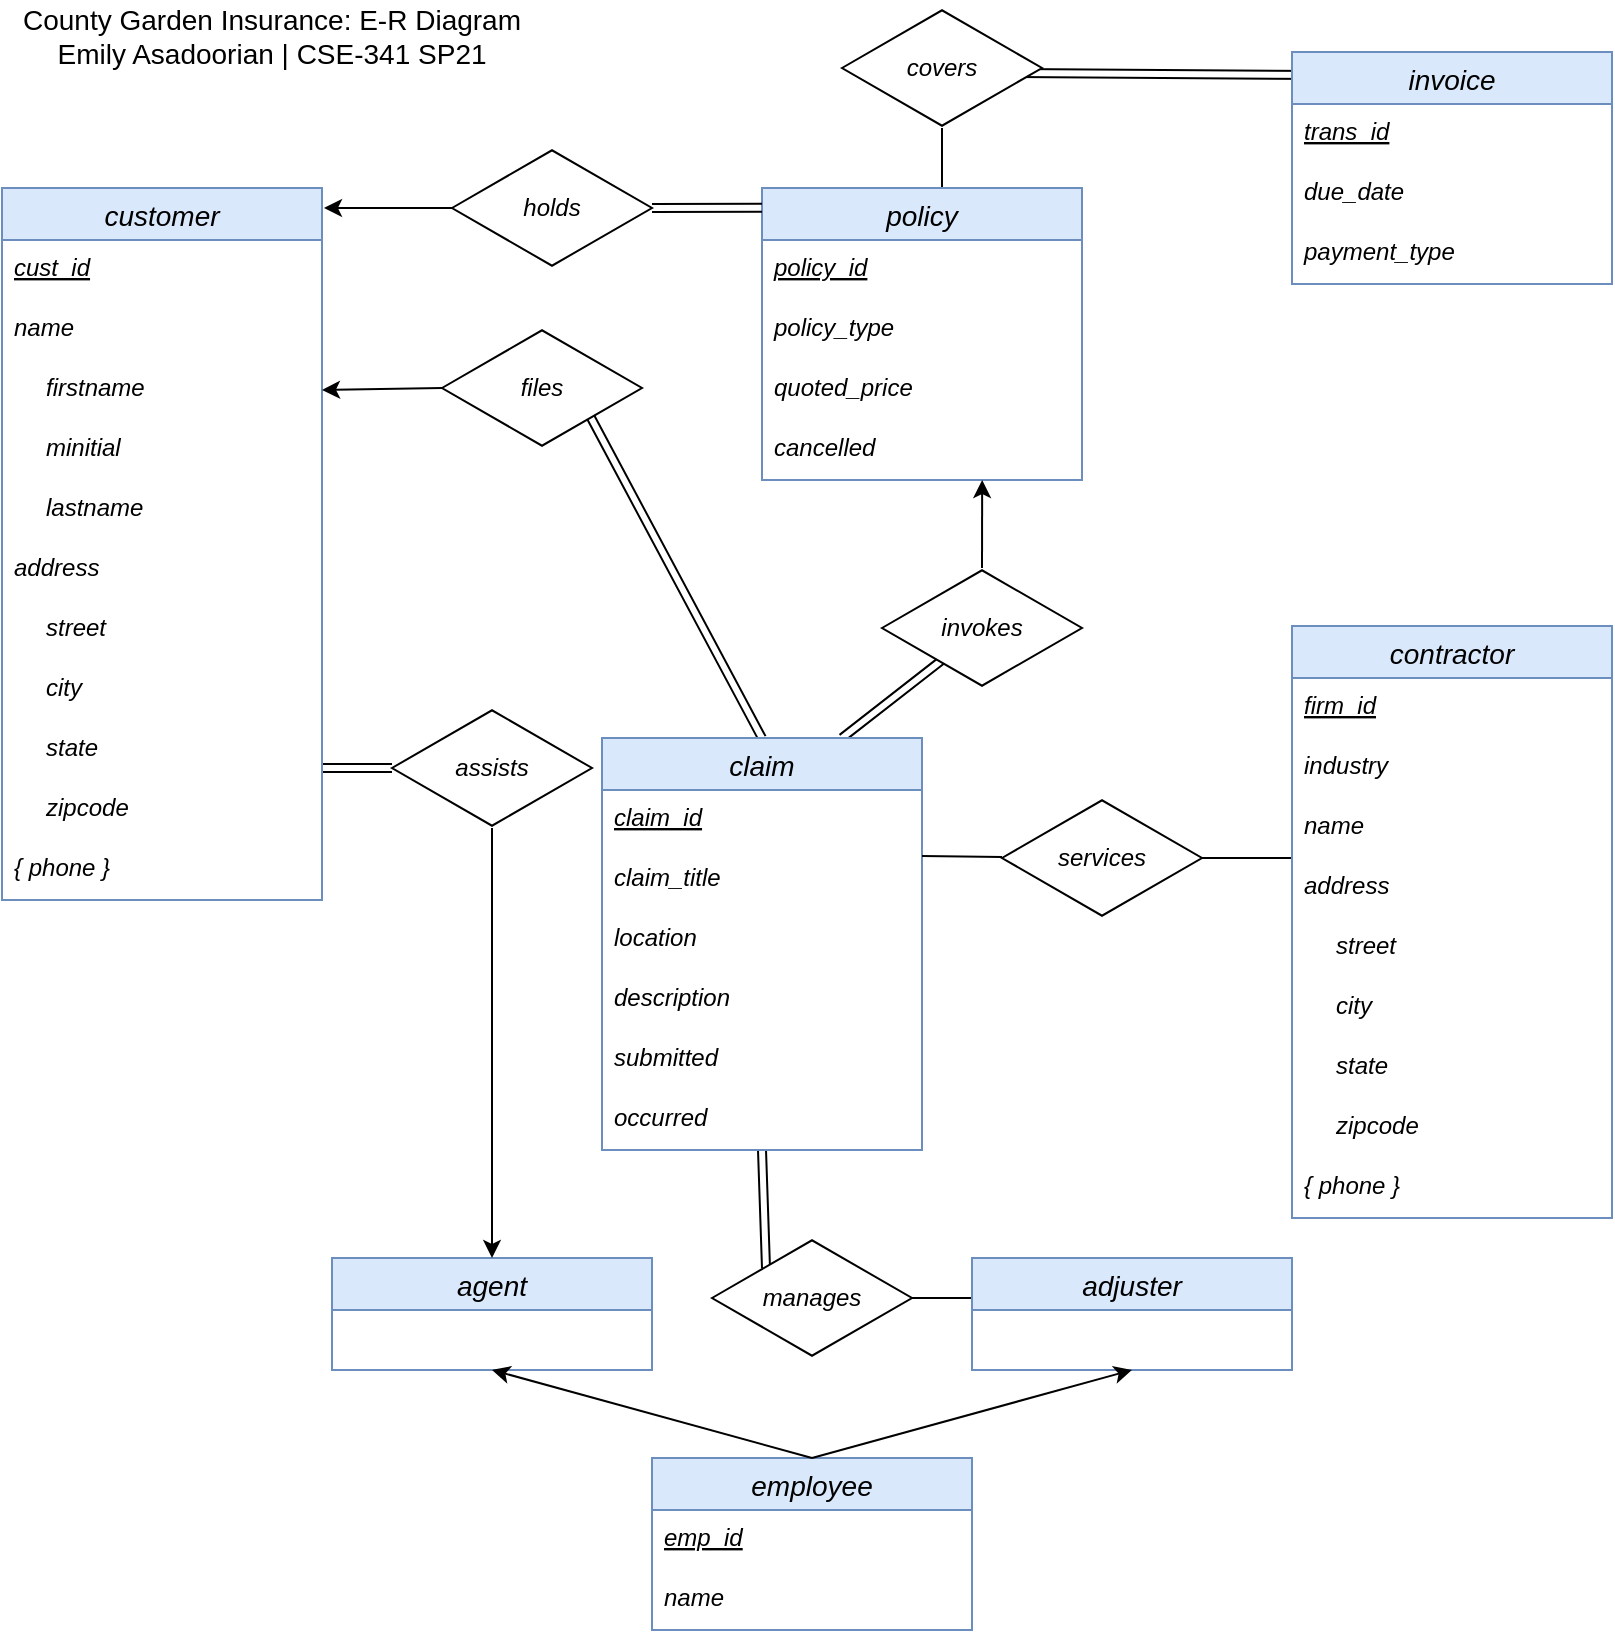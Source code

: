 <mxfile version="14.4.2" type="device"><diagram id="R2lEEEUBdFMjLlhIrx00" name="Page-1"><mxGraphModel dx="1213" dy="750" grid="1" gridSize="10" guides="1" tooltips="1" connect="1" arrows="1" fold="1" page="1" pageScale="1" pageWidth="850" pageHeight="1100" math="0" shadow="0" extFonts="Permanent Marker^https://fonts.googleapis.com/css?family=Permanent+Marker"><root><mxCell id="0"/><mxCell id="1" parent="0"/><mxCell id="RvAxAFnvMs2Ia5hlc790-90" value="" style="shape=link;html=1;entryX=0.3;entryY=0.767;entryDx=0;entryDy=0;entryPerimeter=0;exitX=0.75;exitY=0;exitDx=0;exitDy=0;" edge="1" parent="1" source="RvAxAFnvMs2Ia5hlc790-43" target="RvAxAFnvMs2Ia5hlc790-89"><mxGeometry width="100" relative="1" as="geometry"><mxPoint x="380" y="430" as="sourcePoint"/><mxPoint x="480" y="430" as="targetPoint"/></mxGeometry></mxCell><mxCell id="RvAxAFnvMs2Ia5hlc790-54" value="" style="shape=link;html=1;entryX=0.27;entryY=0.25;entryDx=0;entryDy=0;entryPerimeter=0;exitX=0.5;exitY=1;exitDx=0;exitDy=0;" edge="1" parent="1" source="RvAxAFnvMs2Ia5hlc790-43" target="RvAxAFnvMs2Ia5hlc790-52"><mxGeometry width="100" relative="1" as="geometry"><mxPoint x="402" y="545" as="sourcePoint"/><mxPoint x="641" y="537.02" as="targetPoint"/></mxGeometry></mxCell><mxCell id="RvAxAFnvMs2Ia5hlc790-83" value="" style="endArrow=none;html=1;entryX=0;entryY=1;entryDx=0;entryDy=0;exitX=0.99;exitY=0.5;exitDx=0;exitDy=0;exitPerimeter=0;entryPerimeter=0;" edge="1" parent="1" source="RvAxAFnvMs2Ia5hlc790-81" target="RvAxAFnvMs2Ia5hlc790-71"><mxGeometry width="50" height="50" relative="1" as="geometry"><mxPoint x="400" y="505" as="sourcePoint"/><mxPoint x="450" y="455" as="targetPoint"/></mxGeometry></mxCell><mxCell id="RvAxAFnvMs2Ia5hlc790-53" value="" style="endArrow=none;html=1;exitX=0.98;exitY=0.5;exitDx=0;exitDy=0;exitPerimeter=0;" edge="1" parent="1" source="RvAxAFnvMs2Ia5hlc790-52"><mxGeometry width="50" height="50" relative="1" as="geometry"><mxPoint x="400" y="565" as="sourcePoint"/><mxPoint x="505" y="655" as="targetPoint"/></mxGeometry></mxCell><mxCell id="RvAxAFnvMs2Ia5hlc790-25" value="" style="shape=link;html=1;entryX=0;entryY=0.5;entryDx=0;entryDy=0;entryPerimeter=0;" edge="1" parent="1" target="RvAxAFnvMs2Ia5hlc790-19"><mxGeometry width="100" relative="1" as="geometry"><mxPoint x="180" y="390" as="sourcePoint"/><mxPoint x="265" y="535" as="targetPoint"/></mxGeometry></mxCell><mxCell id="RvAxAFnvMs2Ia5hlc790-57" value="" style="shape=link;html=1;entryX=0.094;entryY=0.099;entryDx=0;entryDy=0;entryPerimeter=0;exitX=0.8;exitY=0.542;exitDx=0;exitDy=0;exitPerimeter=0;" edge="1" parent="1" source="RvAxAFnvMs2Ia5hlc790-42" target="RvAxAFnvMs2Ia5hlc790-37"><mxGeometry width="100" relative="1" as="geometry"><mxPoint x="660" y="190" as="sourcePoint"/><mxPoint x="760" y="190" as="targetPoint"/></mxGeometry></mxCell><mxCell id="RvAxAFnvMs2Ia5hlc790-55" value="" style="endArrow=none;html=1;entryX=0.5;entryY=1;entryDx=0;entryDy=0;entryPerimeter=0;" edge="1" parent="1" target="RvAxAFnvMs2Ia5hlc790-42"><mxGeometry width="50" height="50" relative="1" as="geometry"><mxPoint x="490" y="100" as="sourcePoint"/><mxPoint x="493" y="66" as="targetPoint"/></mxGeometry></mxCell><mxCell id="RvAxAFnvMs2Ia5hlc790-48" value="" style="shape=link;html=1;exitX=0.74;exitY=0.733;exitDx=0;exitDy=0;exitPerimeter=0;entryX=0.5;entryY=0;entryDx=0;entryDy=0;" edge="1" parent="1" source="RvAxAFnvMs2Ia5hlc790-47" target="RvAxAFnvMs2Ia5hlc790-43"><mxGeometry width="100" relative="1" as="geometry"><mxPoint x="380" y="440" as="sourcePoint"/><mxPoint x="439" y="410" as="targetPoint"/></mxGeometry></mxCell><mxCell id="RvAxAFnvMs2Ia5hlc790-10" value="agent" style="swimlane;fontStyle=2;childLayout=stackLayout;horizontal=1;startSize=26;horizontalStack=0;resizeParent=1;resizeParentMax=0;resizeLast=0;collapsible=1;marginBottom=0;align=center;fontSize=14;fillColor=#dae8fc;strokeColor=#6c8ebf;" vertex="1" parent="1"><mxGeometry x="185" y="635" width="160" height="56" as="geometry"/></mxCell><mxCell id="RvAxAFnvMs2Ia5hlc790-13" value="employee" style="swimlane;fontStyle=2;childLayout=stackLayout;horizontal=1;startSize=26;horizontalStack=0;resizeParent=1;resizeParentMax=0;resizeLast=0;collapsible=1;marginBottom=0;align=center;fontSize=14;fillColor=#dae8fc;strokeColor=#6c8ebf;" vertex="1" parent="1"><mxGeometry x="345" y="735" width="160" height="86" as="geometry"/></mxCell><mxCell id="RvAxAFnvMs2Ia5hlc790-14" value="emp_id" style="text;strokeColor=none;fillColor=none;spacingLeft=4;spacingRight=4;overflow=hidden;rotatable=0;points=[[0,0.5],[1,0.5]];portConstraint=eastwest;fontSize=12;fontStyle=6" vertex="1" parent="RvAxAFnvMs2Ia5hlc790-13"><mxGeometry y="26" width="160" height="30" as="geometry"/></mxCell><mxCell id="RvAxAFnvMs2Ia5hlc790-15" value="name&#xA;" style="text;strokeColor=none;fillColor=none;spacingLeft=4;spacingRight=4;overflow=hidden;rotatable=0;points=[[0,0.5],[1,0.5]];portConstraint=eastwest;fontSize=12;fontStyle=2" vertex="1" parent="RvAxAFnvMs2Ia5hlc790-13"><mxGeometry y="56" width="160" height="30" as="geometry"/></mxCell><mxCell id="RvAxAFnvMs2Ia5hlc790-16" value="adjuster" style="swimlane;fontStyle=2;childLayout=stackLayout;horizontal=1;startSize=26;horizontalStack=0;resizeParent=1;resizeParentMax=0;resizeLast=0;collapsible=1;marginBottom=0;align=center;fontSize=14;fillColor=#dae8fc;strokeColor=#6c8ebf;" vertex="1" parent="1"><mxGeometry x="505" y="635" width="160" height="56" as="geometry"/></mxCell><mxCell id="RvAxAFnvMs2Ia5hlc790-19" value="&lt;i&gt;assists&lt;/i&gt;" style="html=1;whiteSpace=wrap;aspect=fixed;shape=isoRectangle;" vertex="1" parent="1"><mxGeometry x="215" y="360" width="100" height="60" as="geometry"/></mxCell><mxCell id="RvAxAFnvMs2Ia5hlc790-27" value="" style="endArrow=classic;html=1;exitX=0.5;exitY=0;exitDx=0;exitDy=0;entryX=0.5;entryY=1;entryDx=0;entryDy=0;" edge="1" parent="1" source="RvAxAFnvMs2Ia5hlc790-13" target="RvAxAFnvMs2Ia5hlc790-16"><mxGeometry width="50" height="50" relative="1" as="geometry"><mxPoint x="425" y="725" as="sourcePoint"/><mxPoint x="465" y="585" as="targetPoint"/></mxGeometry></mxCell><mxCell id="RvAxAFnvMs2Ia5hlc790-28" value="" style="endArrow=classic;html=1;entryX=0.5;entryY=1;entryDx=0;entryDy=0;" edge="1" parent="1" target="RvAxAFnvMs2Ia5hlc790-10"><mxGeometry width="50" height="50" relative="1" as="geometry"><mxPoint x="425" y="735" as="sourcePoint"/><mxPoint x="465" y="585" as="targetPoint"/></mxGeometry></mxCell><mxCell id="RvAxAFnvMs2Ia5hlc790-34" value="policy" style="swimlane;fontStyle=2;childLayout=stackLayout;horizontal=1;startSize=26;horizontalStack=0;resizeParent=1;resizeParentMax=0;resizeLast=0;collapsible=1;marginBottom=0;align=center;fontSize=14;fillColor=#dae8fc;strokeColor=#6c8ebf;" vertex="1" parent="1"><mxGeometry x="400" y="100" width="160" height="146" as="geometry"/></mxCell><mxCell id="RvAxAFnvMs2Ia5hlc790-35" value="policy_id" style="text;strokeColor=none;fillColor=none;spacingLeft=4;spacingRight=4;overflow=hidden;rotatable=0;points=[[0,0.5],[1,0.5]];portConstraint=eastwest;fontSize=12;fontStyle=6" vertex="1" parent="RvAxAFnvMs2Ia5hlc790-34"><mxGeometry y="26" width="160" height="30" as="geometry"/></mxCell><mxCell id="RvAxAFnvMs2Ia5hlc790-36" value="policy_type" style="text;strokeColor=none;fillColor=none;spacingLeft=4;spacingRight=4;overflow=hidden;rotatable=0;points=[[0,0.5],[1,0.5]];portConstraint=eastwest;fontSize=12;fontStyle=2" vertex="1" parent="RvAxAFnvMs2Ia5hlc790-34"><mxGeometry y="56" width="160" height="30" as="geometry"/></mxCell><mxCell id="RvAxAFnvMs2Ia5hlc790-56" value="quoted_price" style="text;strokeColor=none;fillColor=none;spacingLeft=4;spacingRight=4;overflow=hidden;rotatable=0;points=[[0,0.5],[1,0.5]];portConstraint=eastwest;fontSize=12;fontStyle=2" vertex="1" parent="RvAxAFnvMs2Ia5hlc790-34"><mxGeometry y="86" width="160" height="30" as="geometry"/></mxCell><mxCell id="RvAxAFnvMs2Ia5hlc790-87" value="cancelled" style="text;strokeColor=none;fillColor=none;spacingLeft=4;spacingRight=4;overflow=hidden;rotatable=0;points=[[0,0.5],[1,0.5]];portConstraint=eastwest;fontSize=12;fontStyle=2" vertex="1" parent="RvAxAFnvMs2Ia5hlc790-34"><mxGeometry y="116" width="160" height="30" as="geometry"/></mxCell><mxCell id="RvAxAFnvMs2Ia5hlc790-37" value="invoice" style="swimlane;fontStyle=2;childLayout=stackLayout;horizontal=1;startSize=26;horizontalStack=0;resizeParent=1;resizeParentMax=0;resizeLast=0;collapsible=1;marginBottom=0;align=center;fontSize=14;fillColor=#dae8fc;strokeColor=#6c8ebf;" vertex="1" parent="1"><mxGeometry x="665" y="32" width="160" height="116" as="geometry"/></mxCell><mxCell id="RvAxAFnvMs2Ia5hlc790-38" value="trans_id" style="text;strokeColor=none;fillColor=none;spacingLeft=4;spacingRight=4;overflow=hidden;rotatable=0;points=[[0,0.5],[1,0.5]];portConstraint=eastwest;fontSize=12;fontStyle=6" vertex="1" parent="RvAxAFnvMs2Ia5hlc790-37"><mxGeometry y="26" width="160" height="30" as="geometry"/></mxCell><mxCell id="RvAxAFnvMs2Ia5hlc790-88" value="due_date" style="text;strokeColor=none;fillColor=none;spacingLeft=4;spacingRight=4;overflow=hidden;rotatable=0;points=[[0,0.5],[1,0.5]];portConstraint=eastwest;fontSize=12;fontStyle=2" vertex="1" parent="RvAxAFnvMs2Ia5hlc790-37"><mxGeometry y="56" width="160" height="30" as="geometry"/></mxCell><mxCell id="RvAxAFnvMs2Ia5hlc790-39" value="payment_type" style="text;strokeColor=none;fillColor=none;spacingLeft=4;spacingRight=4;overflow=hidden;rotatable=0;points=[[0,0.5],[1,0.5]];portConstraint=eastwest;fontSize=12;fontStyle=2" vertex="1" parent="RvAxAFnvMs2Ia5hlc790-37"><mxGeometry y="86" width="160" height="30" as="geometry"/></mxCell><mxCell id="RvAxAFnvMs2Ia5hlc790-41" value="&lt;i&gt;holds&lt;/i&gt;" style="html=1;whiteSpace=wrap;aspect=fixed;shape=isoRectangle;" vertex="1" parent="1"><mxGeometry x="245" y="80" width="100" height="60" as="geometry"/></mxCell><mxCell id="RvAxAFnvMs2Ia5hlc790-42" value="&lt;i&gt;covers&lt;/i&gt;" style="html=1;whiteSpace=wrap;aspect=fixed;shape=isoRectangle;" vertex="1" parent="1"><mxGeometry x="440" y="10" width="100" height="60" as="geometry"/></mxCell><mxCell id="RvAxAFnvMs2Ia5hlc790-43" value="claim" style="swimlane;fontStyle=2;childLayout=stackLayout;horizontal=1;startSize=26;horizontalStack=0;resizeParent=1;resizeParentMax=0;resizeLast=0;collapsible=1;marginBottom=0;align=center;fontSize=14;fillColor=#dae8fc;strokeColor=#6c8ebf;" vertex="1" parent="1"><mxGeometry x="320" y="375" width="160" height="206" as="geometry"/></mxCell><mxCell id="RvAxAFnvMs2Ia5hlc790-44" value="claim_id" style="text;strokeColor=none;fillColor=none;spacingLeft=4;spacingRight=4;overflow=hidden;rotatable=0;points=[[0,0.5],[1,0.5]];portConstraint=eastwest;fontSize=12;fontStyle=6" vertex="1" parent="RvAxAFnvMs2Ia5hlc790-43"><mxGeometry y="26" width="160" height="30" as="geometry"/></mxCell><mxCell id="RvAxAFnvMs2Ia5hlc790-45" value="claim_title" style="text;strokeColor=none;fillColor=none;spacingLeft=4;spacingRight=4;overflow=hidden;rotatable=0;points=[[0,0.5],[1,0.5]];portConstraint=eastwest;fontSize=12;fontStyle=2" vertex="1" parent="RvAxAFnvMs2Ia5hlc790-43"><mxGeometry y="56" width="160" height="30" as="geometry"/></mxCell><mxCell id="RvAxAFnvMs2Ia5hlc790-92" value="location" style="text;strokeColor=none;fillColor=none;spacingLeft=4;spacingRight=4;overflow=hidden;rotatable=0;points=[[0,0.5],[1,0.5]];portConstraint=eastwest;fontSize=12;fontStyle=2" vertex="1" parent="RvAxAFnvMs2Ia5hlc790-43"><mxGeometry y="86" width="160" height="30" as="geometry"/></mxCell><mxCell id="RvAxAFnvMs2Ia5hlc790-46" value="description" style="text;strokeColor=none;fillColor=none;spacingLeft=4;spacingRight=4;overflow=hidden;rotatable=0;points=[[0,0.5],[1,0.5]];portConstraint=eastwest;fontSize=12;fontStyle=2" vertex="1" parent="RvAxAFnvMs2Ia5hlc790-43"><mxGeometry y="116" width="160" height="30" as="geometry"/></mxCell><mxCell id="RvAxAFnvMs2Ia5hlc790-67" value="submitted" style="text;strokeColor=none;fillColor=none;spacingLeft=4;spacingRight=4;overflow=hidden;rotatable=0;points=[[0,0.5],[1,0.5]];portConstraint=eastwest;fontSize=12;fontStyle=2" vertex="1" parent="RvAxAFnvMs2Ia5hlc790-43"><mxGeometry y="146" width="160" height="30" as="geometry"/></mxCell><mxCell id="RvAxAFnvMs2Ia5hlc790-68" value="occurred" style="text;strokeColor=none;fillColor=none;spacingLeft=4;spacingRight=4;overflow=hidden;rotatable=0;points=[[0,0.5],[1,0.5]];portConstraint=eastwest;fontSize=12;fontStyle=2" vertex="1" parent="RvAxAFnvMs2Ia5hlc790-43"><mxGeometry y="176" width="160" height="30" as="geometry"/></mxCell><mxCell id="RvAxAFnvMs2Ia5hlc790-47" value="&lt;i&gt;files&lt;/i&gt;" style="html=1;whiteSpace=wrap;aspect=fixed;shape=isoRectangle;" vertex="1" parent="1"><mxGeometry x="240" y="170" width="100" height="60" as="geometry"/></mxCell><mxCell id="RvAxAFnvMs2Ia5hlc790-52" value="&lt;i&gt;manages&lt;/i&gt;" style="html=1;whiteSpace=wrap;aspect=fixed;shape=isoRectangle;" vertex="1" parent="1"><mxGeometry x="375" y="625" width="100" height="60" as="geometry"/></mxCell><mxCell id="RvAxAFnvMs2Ia5hlc790-6" value="customer" style="swimlane;fontStyle=2;childLayout=stackLayout;horizontal=1;startSize=26;horizontalStack=0;resizeParent=1;resizeParentMax=0;resizeLast=0;collapsible=1;marginBottom=0;align=center;fontSize=14;fillColor=#dae8fc;strokeColor=#6c8ebf;" vertex="1" parent="1"><mxGeometry x="20" y="100" width="160" height="356" as="geometry"/></mxCell><mxCell id="RvAxAFnvMs2Ia5hlc790-7" value="cust_id" style="text;strokeColor=none;fillColor=none;spacingLeft=4;spacingRight=4;overflow=hidden;rotatable=0;points=[[0,0.5],[1,0.5]];portConstraint=eastwest;fontSize=12;fontStyle=6" vertex="1" parent="RvAxAFnvMs2Ia5hlc790-6"><mxGeometry y="26" width="160" height="30" as="geometry"/></mxCell><mxCell id="RvAxAFnvMs2Ia5hlc790-8" value="name&#xA;" style="text;strokeColor=none;fillColor=none;spacingLeft=4;spacingRight=4;overflow=hidden;rotatable=0;points=[[0,0.5],[1,0.5]];portConstraint=eastwest;fontSize=12;fontStyle=2" vertex="1" parent="RvAxAFnvMs2Ia5hlc790-6"><mxGeometry y="56" width="160" height="30" as="geometry"/></mxCell><mxCell id="RvAxAFnvMs2Ia5hlc790-58" value="firstname" style="text;strokeColor=none;fillColor=none;spacingLeft=20;spacingRight=4;overflow=hidden;rotatable=0;points=[[0,0.5],[1,0.5]];portConstraint=eastwest;fontSize=12;fontStyle=2;align=left;" vertex="1" parent="RvAxAFnvMs2Ia5hlc790-6"><mxGeometry y="86" width="160" height="30" as="geometry"/></mxCell><mxCell id="RvAxAFnvMs2Ia5hlc790-59" value="minitial" style="text;strokeColor=none;fillColor=none;spacingLeft=20;spacingRight=4;overflow=hidden;rotatable=0;points=[[0,0.5],[1,0.5]];portConstraint=eastwest;fontSize=12;fontStyle=2" vertex="1" parent="RvAxAFnvMs2Ia5hlc790-6"><mxGeometry y="116" width="160" height="30" as="geometry"/></mxCell><mxCell id="RvAxAFnvMs2Ia5hlc790-60" value="lastname" style="text;strokeColor=none;fillColor=none;spacingLeft=20;spacingRight=4;overflow=hidden;rotatable=0;points=[[0,0.5],[1,0.5]];portConstraint=eastwest;fontSize=12;fontStyle=2;align=left;" vertex="1" parent="RvAxAFnvMs2Ia5hlc790-6"><mxGeometry y="146" width="160" height="30" as="geometry"/></mxCell><mxCell id="RvAxAFnvMs2Ia5hlc790-61" value="address" style="text;strokeColor=none;fillColor=none;spacingLeft=4;spacingRight=4;overflow=hidden;rotatable=0;points=[[0,0.5],[1,0.5]];portConstraint=eastwest;fontSize=12;fontStyle=2;align=left;" vertex="1" parent="RvAxAFnvMs2Ia5hlc790-6"><mxGeometry y="176" width="160" height="30" as="geometry"/></mxCell><mxCell id="RvAxAFnvMs2Ia5hlc790-62" value="street" style="text;strokeColor=none;fillColor=none;spacingLeft=20;spacingRight=4;overflow=hidden;rotatable=0;points=[[0,0.5],[1,0.5]];portConstraint=eastwest;fontSize=12;fontStyle=2;align=left;" vertex="1" parent="RvAxAFnvMs2Ia5hlc790-6"><mxGeometry y="206" width="160" height="30" as="geometry"/></mxCell><mxCell id="RvAxAFnvMs2Ia5hlc790-63" value="city" style="text;strokeColor=none;fillColor=none;spacingLeft=20;spacingRight=4;overflow=hidden;rotatable=0;points=[[0,0.5],[1,0.5]];portConstraint=eastwest;fontSize=12;fontStyle=2;align=left;" vertex="1" parent="RvAxAFnvMs2Ia5hlc790-6"><mxGeometry y="236" width="160" height="30" as="geometry"/></mxCell><mxCell id="RvAxAFnvMs2Ia5hlc790-64" value="state" style="text;strokeColor=none;fillColor=none;spacingLeft=20;spacingRight=4;overflow=hidden;rotatable=0;points=[[0,0.5],[1,0.5]];portConstraint=eastwest;fontSize=12;fontStyle=2" vertex="1" parent="RvAxAFnvMs2Ia5hlc790-6"><mxGeometry y="266" width="160" height="30" as="geometry"/></mxCell><mxCell id="RvAxAFnvMs2Ia5hlc790-65" value="zipcode" style="text;strokeColor=none;fillColor=none;spacingLeft=20;spacingRight=4;overflow=hidden;rotatable=0;points=[[0,0.5],[1,0.5]];portConstraint=eastwest;fontSize=12;fontStyle=2" vertex="1" parent="RvAxAFnvMs2Ia5hlc790-6"><mxGeometry y="296" width="160" height="30" as="geometry"/></mxCell><mxCell id="RvAxAFnvMs2Ia5hlc790-66" value="{ phone }" style="text;strokeColor=none;fillColor=none;spacingLeft=4;spacingRight=4;overflow=hidden;rotatable=0;points=[[0,0.5],[1,0.5]];portConstraint=eastwest;fontSize=12;fontStyle=2" vertex="1" parent="RvAxAFnvMs2Ia5hlc790-6"><mxGeometry y="326" width="160" height="30" as="geometry"/></mxCell><mxCell id="RvAxAFnvMs2Ia5hlc790-69" value="contractor" style="swimlane;fontStyle=2;childLayout=stackLayout;horizontal=1;startSize=26;horizontalStack=0;resizeParent=1;resizeParentMax=0;resizeLast=0;collapsible=1;marginBottom=0;align=center;fontSize=14;fillColor=#dae8fc;strokeColor=#6c8ebf;" vertex="1" parent="1"><mxGeometry x="665" y="319" width="160" height="296" as="geometry"/></mxCell><mxCell id="RvAxAFnvMs2Ia5hlc790-70" value="firm_id" style="text;strokeColor=none;fillColor=none;spacingLeft=4;spacingRight=4;overflow=hidden;rotatable=0;points=[[0,0.5],[1,0.5]];portConstraint=eastwest;fontSize=12;fontStyle=6" vertex="1" parent="RvAxAFnvMs2Ia5hlc790-69"><mxGeometry y="26" width="160" height="30" as="geometry"/></mxCell><mxCell id="RvAxAFnvMs2Ia5hlc790-86" value="industry" style="text;strokeColor=none;fillColor=none;spacingLeft=4;spacingRight=4;overflow=hidden;rotatable=0;points=[[0,0.5],[1,0.5]];portConstraint=eastwest;fontSize=12;fontStyle=2" vertex="1" parent="RvAxAFnvMs2Ia5hlc790-69"><mxGeometry y="56" width="160" height="30" as="geometry"/></mxCell><mxCell id="RvAxAFnvMs2Ia5hlc790-71" value="name&#xA;" style="text;strokeColor=none;fillColor=none;spacingLeft=4;spacingRight=4;overflow=hidden;rotatable=0;points=[[0,0.5],[1,0.5]];portConstraint=eastwest;fontSize=12;fontStyle=2" vertex="1" parent="RvAxAFnvMs2Ia5hlc790-69"><mxGeometry y="86" width="160" height="30" as="geometry"/></mxCell><mxCell id="RvAxAFnvMs2Ia5hlc790-75" value="address" style="text;strokeColor=none;fillColor=none;spacingLeft=4;spacingRight=4;overflow=hidden;rotatable=0;points=[[0,0.5],[1,0.5]];portConstraint=eastwest;fontSize=12;fontStyle=2;align=left;" vertex="1" parent="RvAxAFnvMs2Ia5hlc790-69"><mxGeometry y="116" width="160" height="30" as="geometry"/></mxCell><mxCell id="RvAxAFnvMs2Ia5hlc790-76" value="street" style="text;strokeColor=none;fillColor=none;spacingLeft=20;spacingRight=4;overflow=hidden;rotatable=0;points=[[0,0.5],[1,0.5]];portConstraint=eastwest;fontSize=12;fontStyle=2;align=left;" vertex="1" parent="RvAxAFnvMs2Ia5hlc790-69"><mxGeometry y="146" width="160" height="30" as="geometry"/></mxCell><mxCell id="RvAxAFnvMs2Ia5hlc790-77" value="city" style="text;strokeColor=none;fillColor=none;spacingLeft=20;spacingRight=4;overflow=hidden;rotatable=0;points=[[0,0.5],[1,0.5]];portConstraint=eastwest;fontSize=12;fontStyle=2;align=left;" vertex="1" parent="RvAxAFnvMs2Ia5hlc790-69"><mxGeometry y="176" width="160" height="30" as="geometry"/></mxCell><mxCell id="RvAxAFnvMs2Ia5hlc790-78" value="state" style="text;strokeColor=none;fillColor=none;spacingLeft=20;spacingRight=4;overflow=hidden;rotatable=0;points=[[0,0.5],[1,0.5]];portConstraint=eastwest;fontSize=12;fontStyle=2" vertex="1" parent="RvAxAFnvMs2Ia5hlc790-69"><mxGeometry y="206" width="160" height="30" as="geometry"/></mxCell><mxCell id="RvAxAFnvMs2Ia5hlc790-79" value="zipcode" style="text;strokeColor=none;fillColor=none;spacingLeft=20;spacingRight=4;overflow=hidden;rotatable=0;points=[[0,0.5],[1,0.5]];portConstraint=eastwest;fontSize=12;fontStyle=2" vertex="1" parent="RvAxAFnvMs2Ia5hlc790-69"><mxGeometry y="236" width="160" height="30" as="geometry"/></mxCell><mxCell id="RvAxAFnvMs2Ia5hlc790-80" value="{ phone }" style="text;strokeColor=none;fillColor=none;spacingLeft=4;spacingRight=4;overflow=hidden;rotatable=0;points=[[0,0.5],[1,0.5]];portConstraint=eastwest;fontSize=12;fontStyle=2" vertex="1" parent="RvAxAFnvMs2Ia5hlc790-69"><mxGeometry y="266" width="160" height="30" as="geometry"/></mxCell><mxCell id="RvAxAFnvMs2Ia5hlc790-81" value="&lt;i&gt;services&lt;/i&gt;" style="html=1;whiteSpace=wrap;aspect=fixed;shape=isoRectangle;" vertex="1" parent="1"><mxGeometry x="520" y="405" width="100" height="60" as="geometry"/></mxCell><mxCell id="RvAxAFnvMs2Ia5hlc790-84" value="" style="endArrow=none;html=1;" edge="1" parent="1" target="RvAxAFnvMs2Ia5hlc790-81"><mxGeometry width="50" height="50" relative="1" as="geometry"><mxPoint x="480" y="434" as="sourcePoint"/><mxPoint x="520" y="431" as="targetPoint"/></mxGeometry></mxCell><mxCell id="RvAxAFnvMs2Ia5hlc790-51" value="" style="shape=link;html=1;entryX=0;entryY=0.068;entryDx=0;entryDy=0;entryPerimeter=0;exitX=1;exitY=0.5;exitDx=0;exitDy=0;exitPerimeter=0;" edge="1" parent="1" source="RvAxAFnvMs2Ia5hlc790-41" target="RvAxAFnvMs2Ia5hlc790-34"><mxGeometry width="100" relative="1" as="geometry"><mxPoint x="340" y="90" as="sourcePoint"/><mxPoint x="450" y="150" as="targetPoint"/></mxGeometry></mxCell><mxCell id="RvAxAFnvMs2Ia5hlc790-89" value="&lt;i&gt;invokes&lt;/i&gt;" style="html=1;whiteSpace=wrap;aspect=fixed;shape=isoRectangle;" vertex="1" parent="1"><mxGeometry x="460" y="290" width="100" height="60" as="geometry"/></mxCell><mxCell id="RvAxAFnvMs2Ia5hlc790-94" value="&lt;div style=&quot;font-size: 14px;&quot;&gt;County Garden Insurance: E-R Diagram&lt;/div&gt;&lt;div style=&quot;font-size: 14px;&quot;&gt;Emily Asadoorian | CSE-341 SP21&lt;br style=&quot;font-size: 14px;&quot;&gt;&lt;/div&gt;" style="text;html=1;strokeColor=none;fillColor=none;align=center;verticalAlign=middle;whiteSpace=wrap;rounded=0;fontSize=14;" vertex="1" parent="1"><mxGeometry x="20" y="12" width="270" height="23" as="geometry"/></mxCell><mxCell id="RvAxAFnvMs2Ia5hlc790-95" value="" style="endArrow=classic;html=1;fontSize=14;exitX=0.5;exitY=1;exitDx=0;exitDy=0;exitPerimeter=0;entryX=0.5;entryY=0;entryDx=0;entryDy=0;" edge="1" parent="1" source="RvAxAFnvMs2Ia5hlc790-19" target="RvAxAFnvMs2Ia5hlc790-10"><mxGeometry width="50" height="50" relative="1" as="geometry"><mxPoint x="260" y="420" as="sourcePoint"/><mxPoint x="450" y="570" as="targetPoint"/></mxGeometry></mxCell><mxCell id="RvAxAFnvMs2Ia5hlc790-96" value="" style="endArrow=classic;html=1;fontSize=14;exitX=0.5;exitY=0;exitDx=0;exitDy=0;exitPerimeter=0;entryX=0.688;entryY=1;entryDx=0;entryDy=0;entryPerimeter=0;" edge="1" parent="1" source="RvAxAFnvMs2Ia5hlc790-89" target="RvAxAFnvMs2Ia5hlc790-87"><mxGeometry width="50" height="50" relative="1" as="geometry"><mxPoint x="450" y="310" as="sourcePoint"/><mxPoint x="510" y="250" as="targetPoint"/></mxGeometry></mxCell><mxCell id="RvAxAFnvMs2Ia5hlc790-98" value="" style="endArrow=classic;html=1;fontSize=14;" edge="1" parent="1"><mxGeometry width="50" height="50" relative="1" as="geometry"><mxPoint x="245" y="110" as="sourcePoint"/><mxPoint x="181" y="110" as="targetPoint"/></mxGeometry></mxCell><mxCell id="RvAxAFnvMs2Ia5hlc790-100" value="" style="endArrow=classic;html=1;fontSize=14;" edge="1" parent="1"><mxGeometry width="50" height="50" relative="1" as="geometry"><mxPoint x="240" y="200" as="sourcePoint"/><mxPoint x="180" y="201" as="targetPoint"/></mxGeometry></mxCell></root></mxGraphModel></diagram></mxfile>